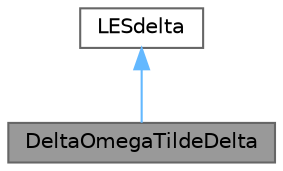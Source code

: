 digraph "DeltaOmegaTildeDelta"
{
 // LATEX_PDF_SIZE
  bgcolor="transparent";
  edge [fontname=Helvetica,fontsize=10,labelfontname=Helvetica,labelfontsize=10];
  node [fontname=Helvetica,fontsize=10,shape=box,height=0.2,width=0.4];
  Node1 [id="Node000001",label="DeltaOmegaTildeDelta",height=0.2,width=0.4,color="gray40", fillcolor="grey60", style="filled", fontcolor="black",tooltip="Delta formulation that accounts for the orientation of the vorticity vector. In \"2D-regions\" (i...."];
  Node2 -> Node1 [id="edge1_Node000001_Node000002",dir="back",color="steelblue1",style="solid",tooltip=" "];
  Node2 [id="Node000002",label="LESdelta",height=0.2,width=0.4,color="gray40", fillcolor="white", style="filled",URL="$classFoam_1_1LESdelta.html",tooltip="Abstract base class for LES deltas."];
}
